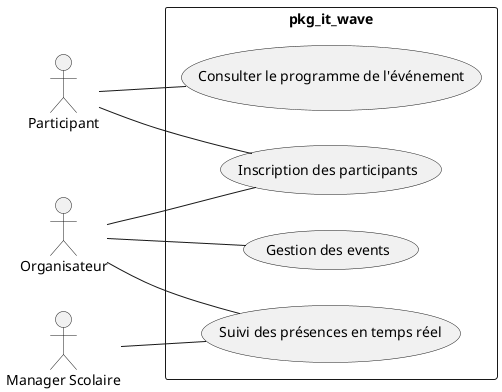@startuml

left to right direction

actor "Participant" as Participant
actor "Organisateur" as Organisateur
actor "Manager Scolaire" as Manager
rectangle pkg_it_wave {
  usecase "Inscription des participants" as uc1
  usecase "Consulter le programme de l'événement" as uc3
  usecase "Suivi des présences en temps réel" as uc4
  usecase "Gestion des events" as uc5

}
' Participant use cases

Participant -- uc1
Participant -- uc3

' Organisateur use cases
Organisateur -- uc1
Organisateur -- uc4
Organisateur -- uc5


' Manager Scolaire use cases
Manager -- uc4



@enduml